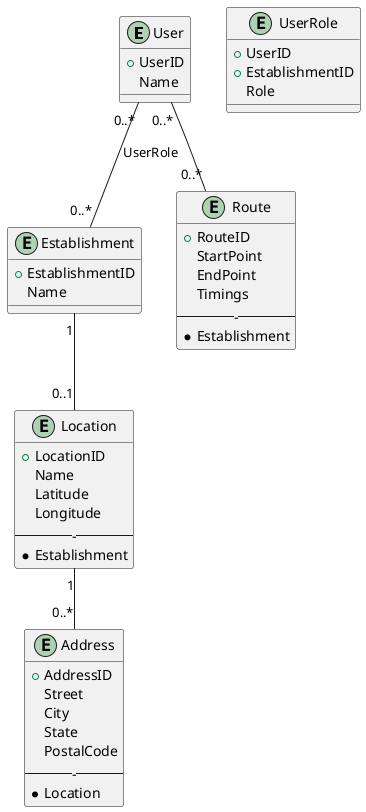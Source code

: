 @startuml YaarPool
entity "User" {
  + UserID
  Name
}

entity "Establishment" {
  + EstablishmentID
  Name
}

entity "UserRole" {
  + UserID
  + EstablishmentID
  Role
}

entity "Location" {
  + LocationID
  Name
  Latitude
  Longitude
  -----
  * Establishment
}

entity "Address" {
  + AddressID
  Street
  City
  State
  PostalCode
  -----
  * Location
}

entity "Route" {
  + RouteID
  StartPoint
  EndPoint
  Timings
  -----
  * Establishment
}

User "0..*" -- "0..*" Establishment : UserRole
Establishment "1" -- "0..1" Location
Location "1" -- "0..*" Address
User "0..*" -- "0..*" Route
@enduml
